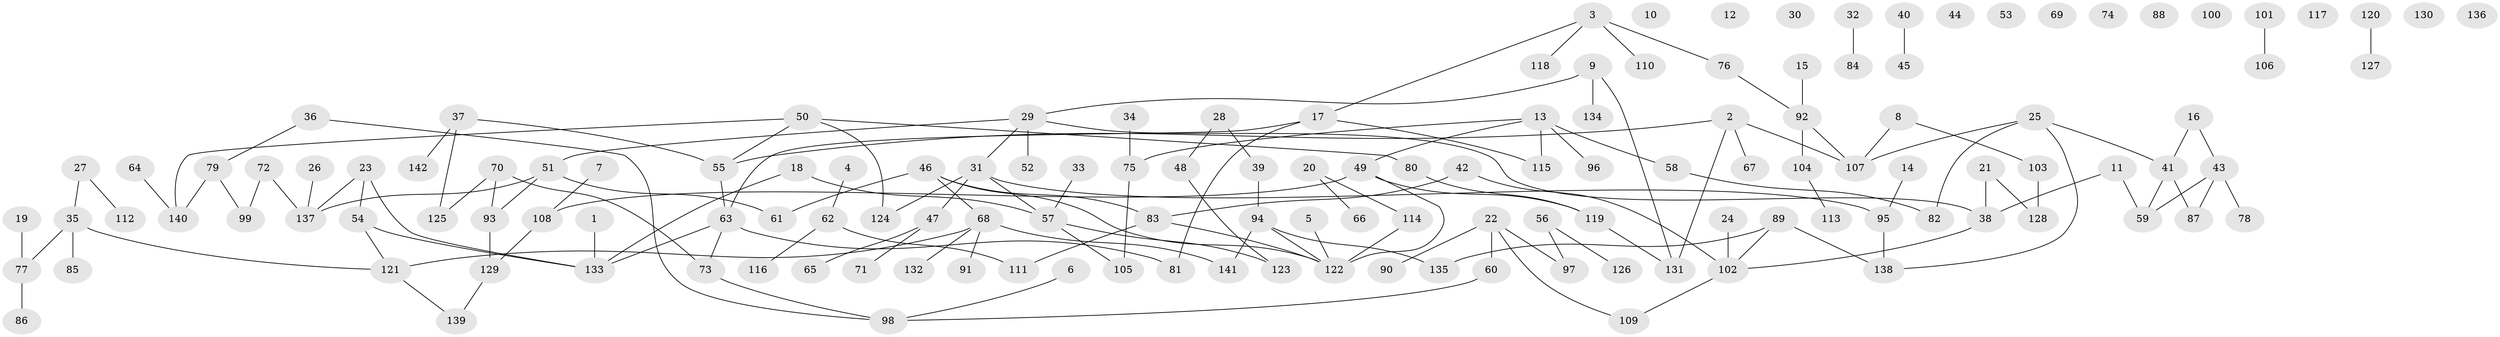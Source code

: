 // coarse degree distribution, {4: 0.1523809523809524, 3: 0.13333333333333333, 1: 0.2761904761904762, 2: 0.24761904761904763, 0: 0.11428571428571428, 5: 0.0380952380952381, 6: 0.01904761904761905, 7: 0.009523809523809525, 8: 0.009523809523809525}
// Generated by graph-tools (version 1.1) at 2025/41/03/06/25 10:41:23]
// undirected, 142 vertices, 155 edges
graph export_dot {
graph [start="1"]
  node [color=gray90,style=filled];
  1;
  2;
  3;
  4;
  5;
  6;
  7;
  8;
  9;
  10;
  11;
  12;
  13;
  14;
  15;
  16;
  17;
  18;
  19;
  20;
  21;
  22;
  23;
  24;
  25;
  26;
  27;
  28;
  29;
  30;
  31;
  32;
  33;
  34;
  35;
  36;
  37;
  38;
  39;
  40;
  41;
  42;
  43;
  44;
  45;
  46;
  47;
  48;
  49;
  50;
  51;
  52;
  53;
  54;
  55;
  56;
  57;
  58;
  59;
  60;
  61;
  62;
  63;
  64;
  65;
  66;
  67;
  68;
  69;
  70;
  71;
  72;
  73;
  74;
  75;
  76;
  77;
  78;
  79;
  80;
  81;
  82;
  83;
  84;
  85;
  86;
  87;
  88;
  89;
  90;
  91;
  92;
  93;
  94;
  95;
  96;
  97;
  98;
  99;
  100;
  101;
  102;
  103;
  104;
  105;
  106;
  107;
  108;
  109;
  110;
  111;
  112;
  113;
  114;
  115;
  116;
  117;
  118;
  119;
  120;
  121;
  122;
  123;
  124;
  125;
  126;
  127;
  128;
  129;
  130;
  131;
  132;
  133;
  134;
  135;
  136;
  137;
  138;
  139;
  140;
  141;
  142;
  1 -- 133;
  2 -- 55;
  2 -- 67;
  2 -- 107;
  2 -- 131;
  3 -- 17;
  3 -- 76;
  3 -- 110;
  3 -- 118;
  4 -- 62;
  5 -- 122;
  6 -- 98;
  7 -- 108;
  8 -- 103;
  8 -- 107;
  9 -- 29;
  9 -- 131;
  9 -- 134;
  11 -- 38;
  11 -- 59;
  13 -- 49;
  13 -- 58;
  13 -- 75;
  13 -- 96;
  13 -- 115;
  14 -- 95;
  15 -- 92;
  16 -- 41;
  16 -- 43;
  17 -- 63;
  17 -- 81;
  17 -- 115;
  18 -- 57;
  18 -- 133;
  19 -- 77;
  20 -- 66;
  20 -- 114;
  21 -- 38;
  21 -- 128;
  22 -- 60;
  22 -- 90;
  22 -- 97;
  22 -- 109;
  23 -- 54;
  23 -- 133;
  23 -- 137;
  24 -- 102;
  25 -- 41;
  25 -- 82;
  25 -- 107;
  25 -- 138;
  26 -- 137;
  27 -- 35;
  27 -- 112;
  28 -- 39;
  28 -- 48;
  29 -- 31;
  29 -- 38;
  29 -- 51;
  29 -- 52;
  31 -- 47;
  31 -- 57;
  31 -- 95;
  31 -- 124;
  32 -- 84;
  33 -- 57;
  34 -- 75;
  35 -- 77;
  35 -- 85;
  35 -- 121;
  36 -- 79;
  36 -- 98;
  37 -- 55;
  37 -- 125;
  37 -- 142;
  38 -- 102;
  39 -- 94;
  40 -- 45;
  41 -- 59;
  41 -- 87;
  42 -- 83;
  42 -- 102;
  43 -- 59;
  43 -- 78;
  43 -- 87;
  46 -- 61;
  46 -- 68;
  46 -- 83;
  46 -- 122;
  47 -- 65;
  47 -- 71;
  48 -- 123;
  49 -- 108;
  49 -- 119;
  49 -- 122;
  50 -- 55;
  50 -- 80;
  50 -- 124;
  50 -- 140;
  51 -- 61;
  51 -- 93;
  51 -- 137;
  54 -- 121;
  54 -- 133;
  55 -- 63;
  56 -- 97;
  56 -- 126;
  57 -- 105;
  57 -- 123;
  58 -- 82;
  60 -- 98;
  62 -- 111;
  62 -- 116;
  63 -- 73;
  63 -- 81;
  63 -- 133;
  64 -- 140;
  68 -- 91;
  68 -- 121;
  68 -- 132;
  68 -- 141;
  70 -- 73;
  70 -- 93;
  70 -- 125;
  72 -- 99;
  72 -- 137;
  73 -- 98;
  75 -- 105;
  76 -- 92;
  77 -- 86;
  79 -- 99;
  79 -- 140;
  80 -- 119;
  83 -- 111;
  83 -- 122;
  89 -- 102;
  89 -- 135;
  89 -- 138;
  92 -- 104;
  92 -- 107;
  93 -- 129;
  94 -- 122;
  94 -- 135;
  94 -- 141;
  95 -- 138;
  101 -- 106;
  102 -- 109;
  103 -- 128;
  104 -- 113;
  108 -- 129;
  114 -- 122;
  119 -- 131;
  120 -- 127;
  121 -- 139;
  129 -- 139;
}
